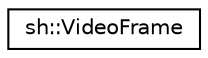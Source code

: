digraph "Graphical Class Hierarchy"
{
 // LATEX_PDF_SIZE
  edge [fontname="Helvetica",fontsize="10",labelfontname="Helvetica",labelfontsize="10"];
  node [fontname="Helvetica",fontsize="10",shape=record];
  rankdir="LR";
  Node0 [label="sh::VideoFrame",height=0.2,width=0.4,color="black", fillcolor="white", style="filled",URL="$structsh_1_1_video_frame.html",tooltip=" "];
}
